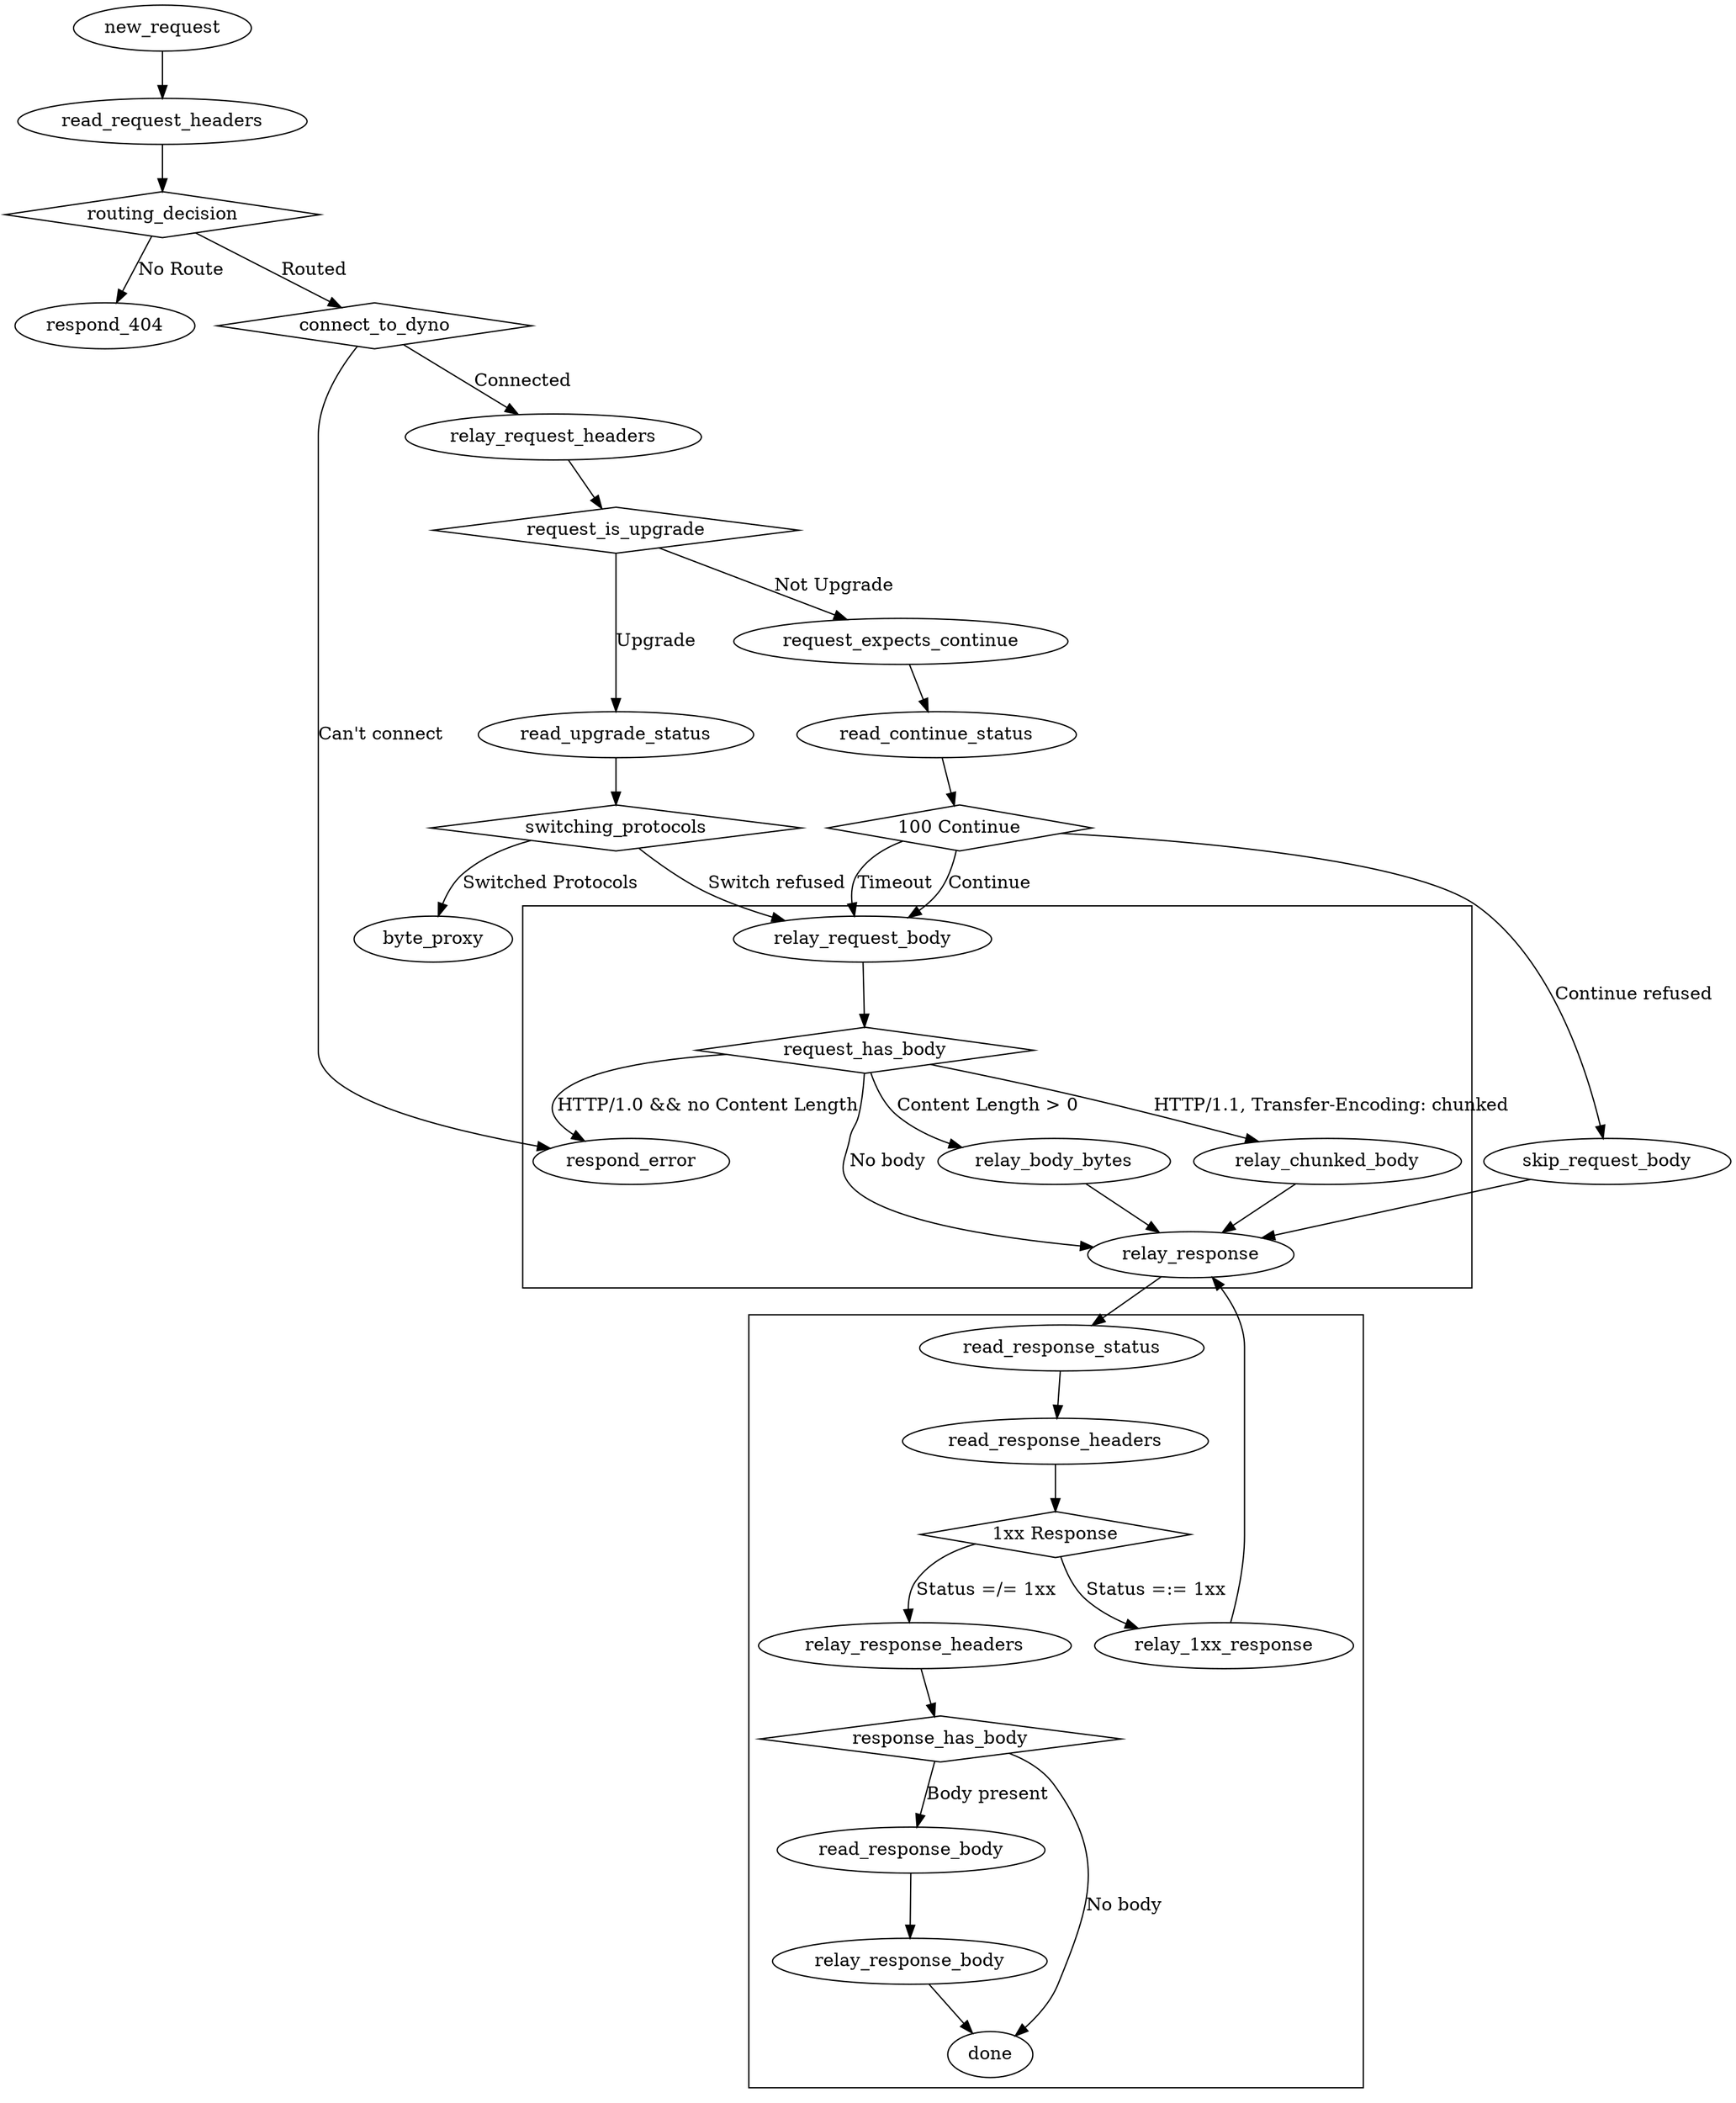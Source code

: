 digraph {
    new_request;
    new_request -> read_request_headers;
    read_request_headers -> routing_decision;
    
    routing_decision [shape=diamond];
    routing_decision -> respond_404 [label="No Route"];
    routing_decision -> connect_to_dyno [label="Routed"];

    connect_to_dyno [shape=diamond];
    connect_to_dyno -> respond_error [label="Can't connect"];
    connect_to_dyno -> relay_request_headers [label = "Connected"];
    respond_error;  

    relay_request_headers -> request_is_upgrade;
    request_is_upgrade [shape=diamond];
    request_is_upgrade -> read_upgrade_status [label = "Upgrade"];
    request_is_upgrade -> request_expects_continue [label = "Not Upgrade"];

    read_upgrade_status -> switching_protocols;
    switching_protocols [shape=diamond];
    switching_protocols -> byte_proxy [label = "Switched Protocols"];
    switching_protocols -> relay_request_body [label = "Switch refused"];

    request_expects_continue -> read_continue_status;
    read_continue_status -> "100 Continue";
    "100 Continue" [shape=diamond];
    "100 Continue" -> skip_request_body [label = "Continue refused"];
    "100 Continue" -> relay_request_body [label = "Continue"];
    "100 Continue" -> relay_request_body [label = "Timeout"];

    skip_request_body -> relay_response;

    subgraph cluster_relay_request {
        relay_request_body -> request_has_body;
        request_has_body [shape=diamond];
        request_has_body -> relay_response [label="No body"];
        request_has_body -> relay_body_bytes [label="Content Length > 0"];
        request_has_body -> respond_error [label="HTTP/1.0 && no Content Length"];
        request_has_body -> relay_chunked_body [label="HTTP/1.1, Transfer-Encoding: chunked"];
        relay_body_bytes -> relay_response;
        relay_chunked_body -> relay_response;
    }

    subgraph cluster_relay_response {
        relay_response;
        relay_response -> read_response_status;
        read_response_status -> read_response_headers;
        read_response_headers -> "1xx Response";
        "1xx Response" [shape=diamond];
        "1xx Response" -> relay_response_headers [label="Status =/= 1xx"];
        "1xx Response" -> relay_1xx_response [label="Status =:= 1xx"];
        relay_1xx_response -> relay_response;

        relay_response_headers -> response_has_body;
        response_has_body [shape=diamond];
        response_has_body -> read_response_body [label="Body present"];
        response_has_body -> done [label="No body"];
        read_response_body -> relay_response_body;
        relay_response_body -> done;
    }
}
